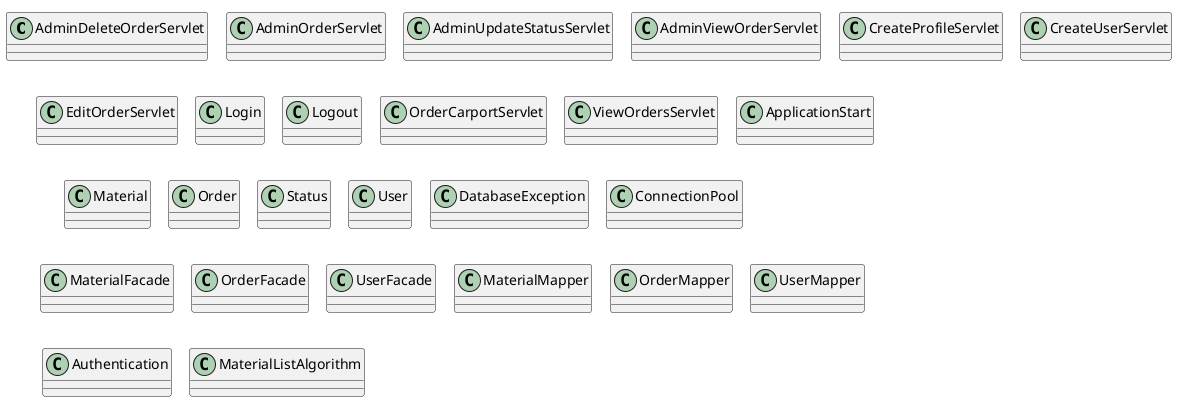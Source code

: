 @startuml
!pragma layout smetana
'https://plantuml.com/class-diagram
class AdminDeleteOrderServlet
class AdminOrderServlet
class AdminUpdateStatusServlet
class AdminViewOrderServlet
class CreateProfileServlet
class CreateUserServlet
class EditOrderServlet
class Login
class Logout
class OrderCarportServlet
class ViewOrdersServlet

class ApplicationStart

class Material
class Order
class Status
class User

class DatabaseException

class ConnectionPool
class MaterialFacade
class OrderFacade
class UserFacade
class MaterialMapper
class OrderMapper
class UserMapper

class Authentication
class MaterialListAlgorithm

@enduml